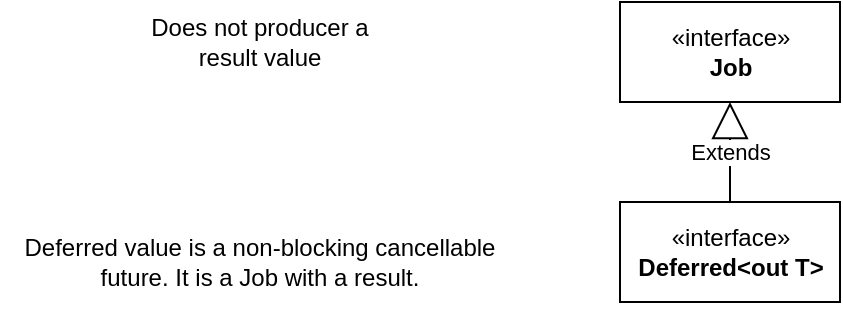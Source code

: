 <mxfile version="20.6.2" type="device" pages="2"><diagram id="fdDZFO0odr5tlLbbBa0f" name="Jobs"><mxGraphModel dx="1697" dy="1126" grid="1" gridSize="10" guides="1" tooltips="1" connect="1" arrows="1" fold="1" page="1" pageScale="1" pageWidth="1169" pageHeight="827" math="0" shadow="0"><root><mxCell id="0"/><mxCell id="1" parent="0"/><mxCell id="hQbbMny26GgpldclG1nV-1" value="«interface»&lt;br&gt;&lt;b&gt;Job&lt;br&gt;&lt;/b&gt;" style="html=1;" parent="1" vertex="1"><mxGeometry x="480" y="40" width="110" height="50" as="geometry"/></mxCell><mxCell id="hQbbMny26GgpldclG1nV-2" value="«interface»&lt;br&gt;&lt;b&gt;Deferred&amp;lt;out T&amp;gt;&lt;br&gt;&lt;/b&gt;" style="html=1;" parent="1" vertex="1"><mxGeometry x="480" y="140" width="110" height="50" as="geometry"/></mxCell><mxCell id="hQbbMny26GgpldclG1nV-3" value="Extends" style="endArrow=block;endSize=16;endFill=0;html=1;rounded=0;entryX=0.5;entryY=1;entryDx=0;entryDy=0;exitX=0.5;exitY=0;exitDx=0;exitDy=0;" parent="1" source="hQbbMny26GgpldclG1nV-2" target="hQbbMny26GgpldclG1nV-1" edge="1"><mxGeometry width="160" relative="1" as="geometry"><mxPoint x="490" y="470" as="sourcePoint"/><mxPoint x="650" y="470" as="targetPoint"/></mxGeometry></mxCell><mxCell id="hQbbMny26GgpldclG1nV-4" value="Does not producer a result value" style="text;html=1;strokeColor=none;fillColor=none;align=center;verticalAlign=middle;whiteSpace=wrap;rounded=0;" parent="1" vertex="1"><mxGeometry x="230" y="40" width="140" height="40" as="geometry"/></mxCell><mxCell id="hQbbMny26GgpldclG1nV-9" value="Deferred value is a non-blocking cancellable future. It is a Job with a result." style="text;html=1;strokeColor=none;fillColor=none;align=center;verticalAlign=middle;whiteSpace=wrap;rounded=0;" parent="1" vertex="1"><mxGeometry x="170" y="140" width="260" height="60" as="geometry"/></mxCell></root></mxGraphModel></diagram><diagram id="kxgv476FIRrJlepRcYY1" name="Scope"><mxGraphModel dx="1697" dy="1126" grid="0" gridSize="10" guides="1" tooltips="1" connect="1" arrows="1" fold="1" page="1" pageScale="1" pageWidth="1169" pageHeight="827" math="0" shadow="0"><root><mxCell id="0"/><mxCell id="1" parent="0"/><mxCell id="IQhM4QLE0RYjsj28ccsk-3" style="edgeStyle=orthogonalEdgeStyle;rounded=0;orthogonalLoop=1;jettySize=auto;html=1;entryX=0;entryY=0.5;entryDx=0;entryDy=0;" edge="1" parent="1" source="IQhM4QLE0RYjsj28ccsk-1" target="IQhM4QLE0RYjsj28ccsk-2"><mxGeometry relative="1" as="geometry"/></mxCell><mxCell id="IQhM4QLE0RYjsj28ccsk-1" value="«interface»&lt;br&gt;&lt;b&gt;CoroutineScope&lt;br&gt;&lt;/b&gt;" style="html=1;" vertex="1" parent="1"><mxGeometry x="80" y="40" width="110" height="50" as="geometry"/></mxCell><mxCell id="IQhM4QLE0RYjsj28ccsk-2" value="«interface»&lt;br&gt;&lt;b&gt;CoroutineContext&lt;/b&gt;" style="html=1;" vertex="1" parent="1"><mxGeometry x="410" y="40" width="130" height="50" as="geometry"/></mxCell><mxCell id="IQhM4QLE0RYjsj28ccsk-4" value="coroutineContext&lt;br&gt;" style="text;html=1;strokeColor=none;fillColor=none;align=center;verticalAlign=middle;whiteSpace=wrap;rounded=0;" vertex="1" parent="1"><mxGeometry x="200" y="30" width="120" height="30" as="geometry"/></mxCell><mxCell id="IQhM4QLE0RYjsj28ccsk-7" style="edgeStyle=orthogonalEdgeStyle;rounded=0;orthogonalLoop=1;jettySize=auto;html=1;entryX=0.25;entryY=1;entryDx=0;entryDy=0;" edge="1" parent="1" source="IQhM4QLE0RYjsj28ccsk-6" target="IQhM4QLE0RYjsj28ccsk-1"><mxGeometry relative="1" as="geometry"/></mxCell><mxCell id="IQhM4QLE0RYjsj28ccsk-6" value="GlobalScope" style="html=1;" vertex="1" parent="1"><mxGeometry x="20" y="140" width="110" height="50" as="geometry"/></mxCell><mxCell id="IQhM4QLE0RYjsj28ccsk-12" style="edgeStyle=orthogonalEdgeStyle;rounded=0;orthogonalLoop=1;jettySize=auto;html=1;entryX=0.635;entryY=1.054;entryDx=0;entryDy=0;entryPerimeter=0;" edge="1" parent="1" source="IQhM4QLE0RYjsj28ccsk-8" target="IQhM4QLE0RYjsj28ccsk-1"><mxGeometry relative="1" as="geometry"/></mxCell><mxCell id="IQhM4QLE0RYjsj28ccsk-8" value="AbstractCoroutine" style="swimlane;fontStyle=1;align=center;verticalAlign=top;childLayout=stackLayout;horizontal=1;startSize=26;horizontalStack=0;resizeParent=1;resizeParentMax=0;resizeLast=0;collapsible=1;marginBottom=0;" vertex="1" parent="1"><mxGeometry x="170" y="140" width="170" height="110" as="geometry"/></mxCell><mxCell id="IQhM4QLE0RYjsj28ccsk-9" value="+ context : CoroutineContext" style="text;strokeColor=none;fillColor=none;align=left;verticalAlign=top;spacingLeft=4;spacingRight=4;overflow=hidden;rotatable=0;points=[[0,0.5],[1,0.5]];portConstraint=eastwest;" vertex="1" parent="IQhM4QLE0RYjsj28ccsk-8"><mxGeometry y="26" width="170" height="26" as="geometry"/></mxCell><mxCell id="IQhM4QLE0RYjsj28ccsk-10" value="" style="line;strokeWidth=1;fillColor=none;align=left;verticalAlign=middle;spacingTop=-1;spacingLeft=3;spacingRight=3;rotatable=0;labelPosition=right;points=[];portConstraint=eastwest;strokeColor=inherit;" vertex="1" parent="IQhM4QLE0RYjsj28ccsk-8"><mxGeometry y="52" width="170" height="8" as="geometry"/></mxCell><mxCell id="IQhM4QLE0RYjsj28ccsk-11" value="+ onCompleted(value: T)&#10;+ onCancelled(cause: Thro)&#10;+ start(...)&#10;" style="text;strokeColor=none;fillColor=none;align=left;verticalAlign=top;spacingLeft=4;spacingRight=4;overflow=hidden;rotatable=0;points=[[0,0.5],[1,0.5]];portConstraint=eastwest;" vertex="1" parent="IQhM4QLE0RYjsj28ccsk-8"><mxGeometry y="60" width="170" height="50" as="geometry"/></mxCell></root></mxGraphModel></diagram></mxfile>